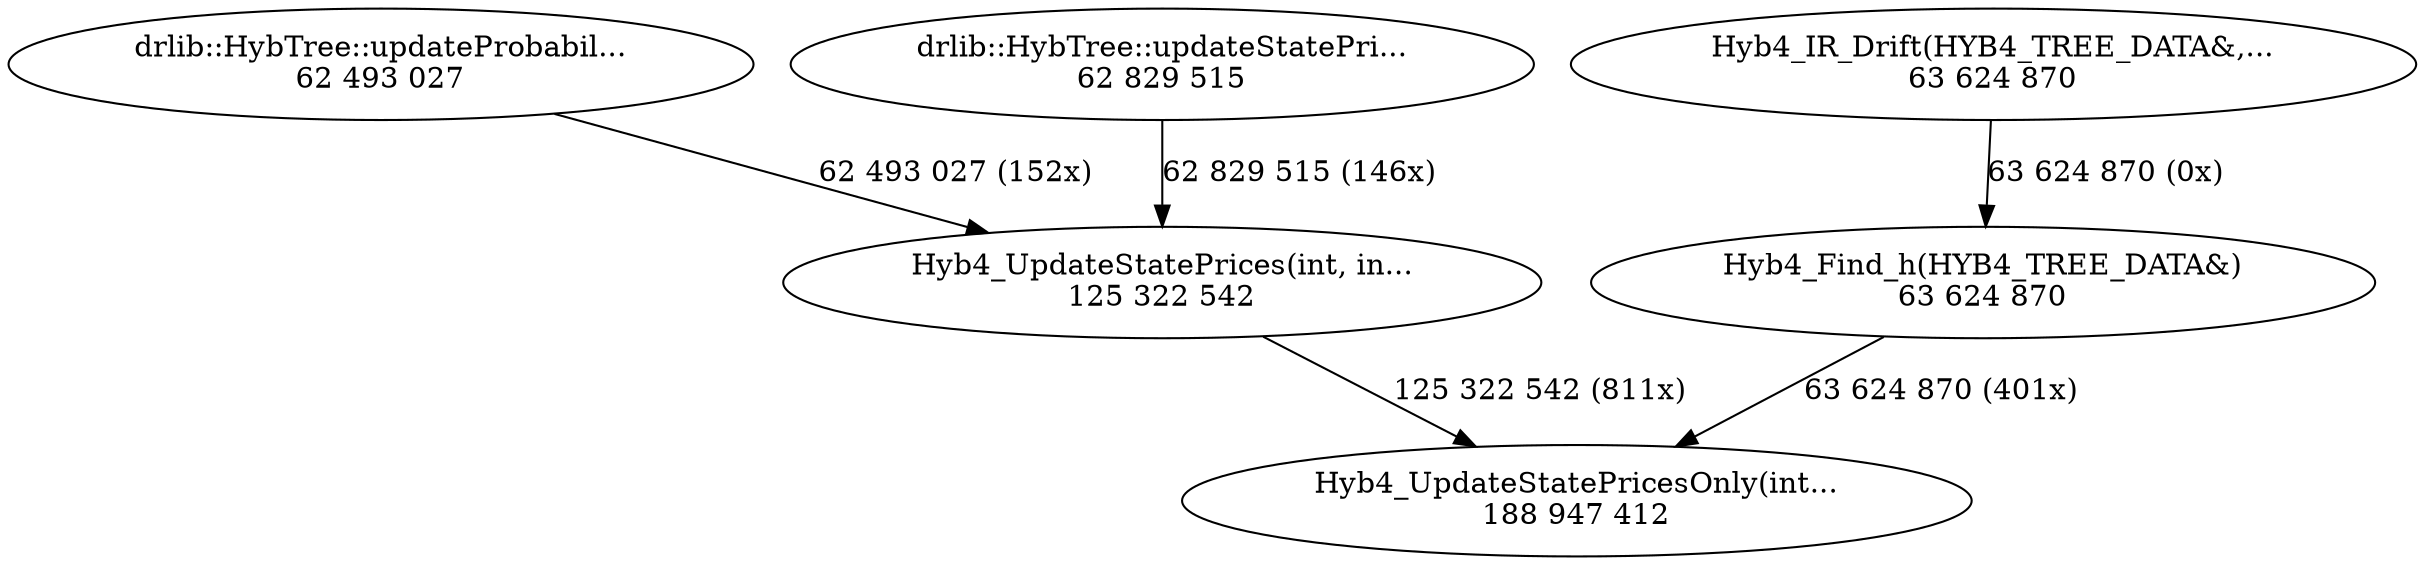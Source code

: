 digraph "callgraph" {
  F106439b8 [label="drlib::HybTree::updateProbabil...\n62 493 027"];
  F10a055d0 [label="drlib::HybTree::updateStatePri...\n62 829 515"];
  F18f000f0 [label="Hyb4_IR_Drift(HYB4_TREE_DATA&,...\n63 624 870"];
  F18f00c58 [label="Hyb4_Find_h(HYB4_TREE_DATA&)\n63 624 870"];
  F19116c70 [label="Hyb4_UpdateStatePrices(int, in...\n125 322 542"];
  F1912d050 [label="Hyb4_UpdateStatePricesOnly(int...\n188 947 412"];
  F106439b8 -> F19116c70 [weight=2,label="62 493 027 (152x)"];
  F10a055d0 -> F19116c70 [weight=2,label="62 829 515 (146x)"];
  F18f000f0 -> F18f00c58 [weight=2,label="63 624 870 (0x)"];
  F18f00c58 -> F1912d050 [weight=2,label="63 624 870 (401x)"];
  F19116c70 -> F1912d050 [weight=2,label="125 322 542 (811x)"];
}

